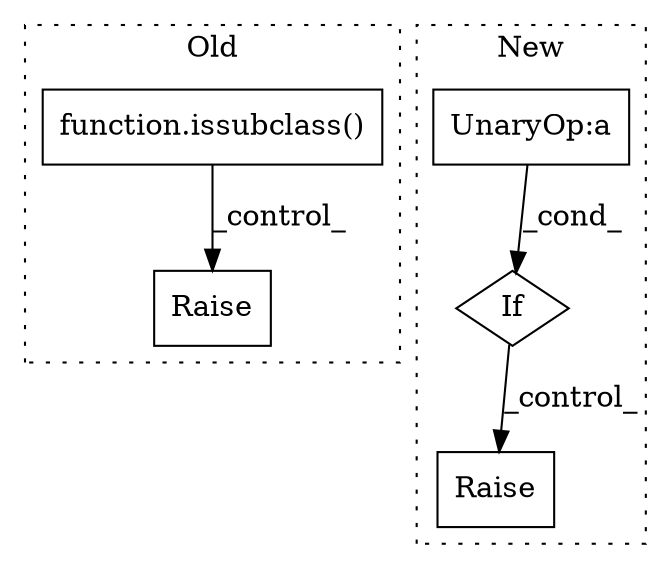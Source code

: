digraph G {
subgraph cluster0 {
1 [label="function.issubclass()" a="75" s="6509,6569" l="24,10" shape="box"];
4 [label="Raise" a="91" s="7284" l="6" shape="box"];
label = "Old";
style="dotted";
}
subgraph cluster1 {
2 [label="Raise" a="91" s="6366" l="6" shape="box"];
3 [label="If" a="96" s="6306" l="3" shape="diamond"];
5 [label="UnaryOp:a" a="61" s="6322" l="3" shape="box"];
label = "New";
style="dotted";
}
1 -> 4 [label="_control_"];
3 -> 2 [label="_control_"];
5 -> 3 [label="_cond_"];
}